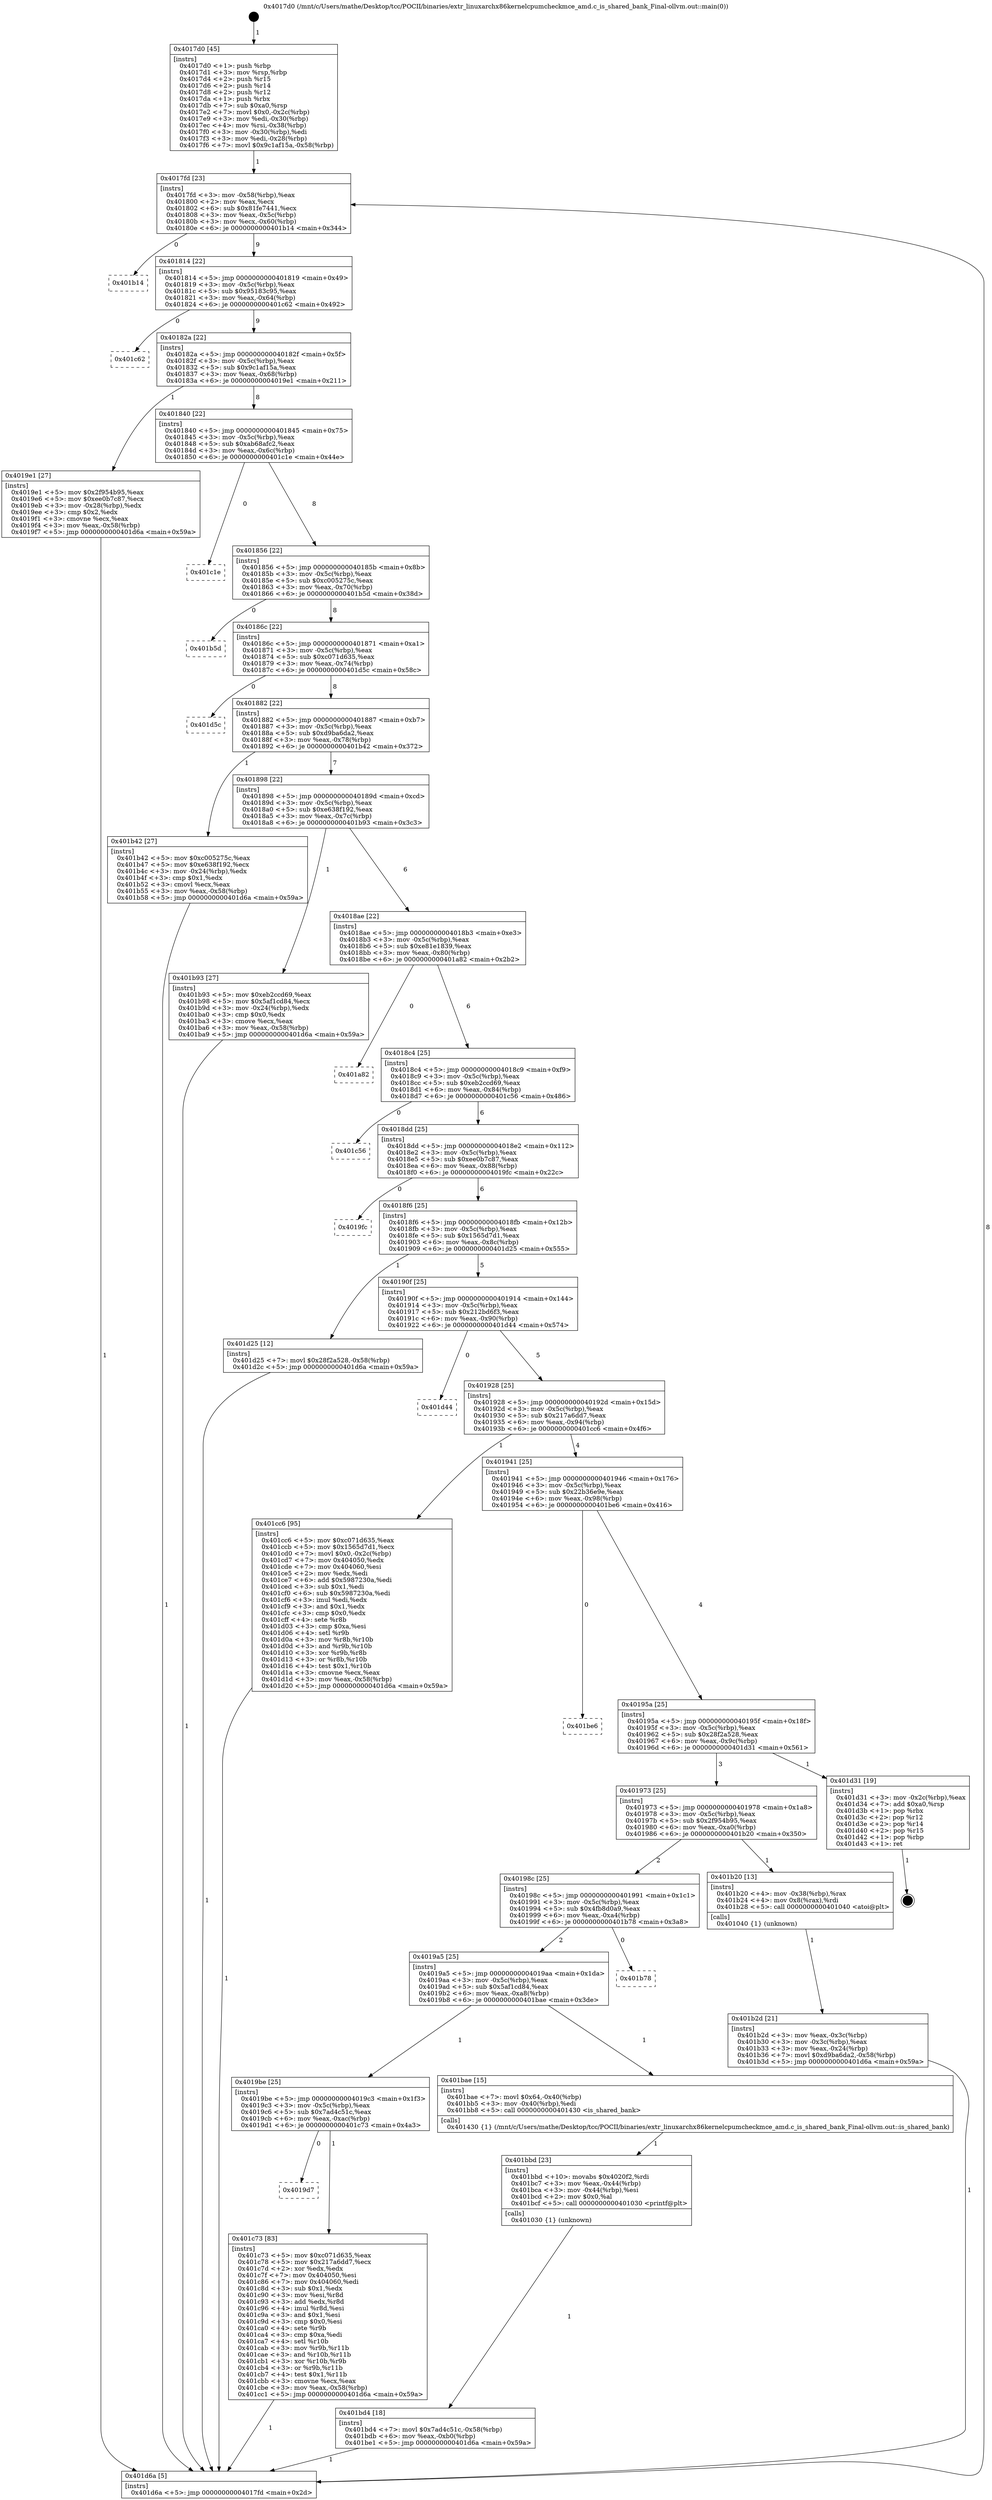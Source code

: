 digraph "0x4017d0" {
  label = "0x4017d0 (/mnt/c/Users/mathe/Desktop/tcc/POCII/binaries/extr_linuxarchx86kernelcpumcheckmce_amd.c_is_shared_bank_Final-ollvm.out::main(0))"
  labelloc = "t"
  node[shape=record]

  Entry [label="",width=0.3,height=0.3,shape=circle,fillcolor=black,style=filled]
  "0x4017fd" [label="{
     0x4017fd [23]\l
     | [instrs]\l
     &nbsp;&nbsp;0x4017fd \<+3\>: mov -0x58(%rbp),%eax\l
     &nbsp;&nbsp;0x401800 \<+2\>: mov %eax,%ecx\l
     &nbsp;&nbsp;0x401802 \<+6\>: sub $0x81fe7441,%ecx\l
     &nbsp;&nbsp;0x401808 \<+3\>: mov %eax,-0x5c(%rbp)\l
     &nbsp;&nbsp;0x40180b \<+3\>: mov %ecx,-0x60(%rbp)\l
     &nbsp;&nbsp;0x40180e \<+6\>: je 0000000000401b14 \<main+0x344\>\l
  }"]
  "0x401b14" [label="{
     0x401b14\l
  }", style=dashed]
  "0x401814" [label="{
     0x401814 [22]\l
     | [instrs]\l
     &nbsp;&nbsp;0x401814 \<+5\>: jmp 0000000000401819 \<main+0x49\>\l
     &nbsp;&nbsp;0x401819 \<+3\>: mov -0x5c(%rbp),%eax\l
     &nbsp;&nbsp;0x40181c \<+5\>: sub $0x95183c95,%eax\l
     &nbsp;&nbsp;0x401821 \<+3\>: mov %eax,-0x64(%rbp)\l
     &nbsp;&nbsp;0x401824 \<+6\>: je 0000000000401c62 \<main+0x492\>\l
  }"]
  Exit [label="",width=0.3,height=0.3,shape=circle,fillcolor=black,style=filled,peripheries=2]
  "0x401c62" [label="{
     0x401c62\l
  }", style=dashed]
  "0x40182a" [label="{
     0x40182a [22]\l
     | [instrs]\l
     &nbsp;&nbsp;0x40182a \<+5\>: jmp 000000000040182f \<main+0x5f\>\l
     &nbsp;&nbsp;0x40182f \<+3\>: mov -0x5c(%rbp),%eax\l
     &nbsp;&nbsp;0x401832 \<+5\>: sub $0x9c1af15a,%eax\l
     &nbsp;&nbsp;0x401837 \<+3\>: mov %eax,-0x68(%rbp)\l
     &nbsp;&nbsp;0x40183a \<+6\>: je 00000000004019e1 \<main+0x211\>\l
  }"]
  "0x4019d7" [label="{
     0x4019d7\l
  }", style=dashed]
  "0x4019e1" [label="{
     0x4019e1 [27]\l
     | [instrs]\l
     &nbsp;&nbsp;0x4019e1 \<+5\>: mov $0x2f954b95,%eax\l
     &nbsp;&nbsp;0x4019e6 \<+5\>: mov $0xee0b7c87,%ecx\l
     &nbsp;&nbsp;0x4019eb \<+3\>: mov -0x28(%rbp),%edx\l
     &nbsp;&nbsp;0x4019ee \<+3\>: cmp $0x2,%edx\l
     &nbsp;&nbsp;0x4019f1 \<+3\>: cmovne %ecx,%eax\l
     &nbsp;&nbsp;0x4019f4 \<+3\>: mov %eax,-0x58(%rbp)\l
     &nbsp;&nbsp;0x4019f7 \<+5\>: jmp 0000000000401d6a \<main+0x59a\>\l
  }"]
  "0x401840" [label="{
     0x401840 [22]\l
     | [instrs]\l
     &nbsp;&nbsp;0x401840 \<+5\>: jmp 0000000000401845 \<main+0x75\>\l
     &nbsp;&nbsp;0x401845 \<+3\>: mov -0x5c(%rbp),%eax\l
     &nbsp;&nbsp;0x401848 \<+5\>: sub $0xab68afc2,%eax\l
     &nbsp;&nbsp;0x40184d \<+3\>: mov %eax,-0x6c(%rbp)\l
     &nbsp;&nbsp;0x401850 \<+6\>: je 0000000000401c1e \<main+0x44e\>\l
  }"]
  "0x401d6a" [label="{
     0x401d6a [5]\l
     | [instrs]\l
     &nbsp;&nbsp;0x401d6a \<+5\>: jmp 00000000004017fd \<main+0x2d\>\l
  }"]
  "0x4017d0" [label="{
     0x4017d0 [45]\l
     | [instrs]\l
     &nbsp;&nbsp;0x4017d0 \<+1\>: push %rbp\l
     &nbsp;&nbsp;0x4017d1 \<+3\>: mov %rsp,%rbp\l
     &nbsp;&nbsp;0x4017d4 \<+2\>: push %r15\l
     &nbsp;&nbsp;0x4017d6 \<+2\>: push %r14\l
     &nbsp;&nbsp;0x4017d8 \<+2\>: push %r12\l
     &nbsp;&nbsp;0x4017da \<+1\>: push %rbx\l
     &nbsp;&nbsp;0x4017db \<+7\>: sub $0xa0,%rsp\l
     &nbsp;&nbsp;0x4017e2 \<+7\>: movl $0x0,-0x2c(%rbp)\l
     &nbsp;&nbsp;0x4017e9 \<+3\>: mov %edi,-0x30(%rbp)\l
     &nbsp;&nbsp;0x4017ec \<+4\>: mov %rsi,-0x38(%rbp)\l
     &nbsp;&nbsp;0x4017f0 \<+3\>: mov -0x30(%rbp),%edi\l
     &nbsp;&nbsp;0x4017f3 \<+3\>: mov %edi,-0x28(%rbp)\l
     &nbsp;&nbsp;0x4017f6 \<+7\>: movl $0x9c1af15a,-0x58(%rbp)\l
  }"]
  "0x401c73" [label="{
     0x401c73 [83]\l
     | [instrs]\l
     &nbsp;&nbsp;0x401c73 \<+5\>: mov $0xc071d635,%eax\l
     &nbsp;&nbsp;0x401c78 \<+5\>: mov $0x217a6dd7,%ecx\l
     &nbsp;&nbsp;0x401c7d \<+2\>: xor %edx,%edx\l
     &nbsp;&nbsp;0x401c7f \<+7\>: mov 0x404050,%esi\l
     &nbsp;&nbsp;0x401c86 \<+7\>: mov 0x404060,%edi\l
     &nbsp;&nbsp;0x401c8d \<+3\>: sub $0x1,%edx\l
     &nbsp;&nbsp;0x401c90 \<+3\>: mov %esi,%r8d\l
     &nbsp;&nbsp;0x401c93 \<+3\>: add %edx,%r8d\l
     &nbsp;&nbsp;0x401c96 \<+4\>: imul %r8d,%esi\l
     &nbsp;&nbsp;0x401c9a \<+3\>: and $0x1,%esi\l
     &nbsp;&nbsp;0x401c9d \<+3\>: cmp $0x0,%esi\l
     &nbsp;&nbsp;0x401ca0 \<+4\>: sete %r9b\l
     &nbsp;&nbsp;0x401ca4 \<+3\>: cmp $0xa,%edi\l
     &nbsp;&nbsp;0x401ca7 \<+4\>: setl %r10b\l
     &nbsp;&nbsp;0x401cab \<+3\>: mov %r9b,%r11b\l
     &nbsp;&nbsp;0x401cae \<+3\>: and %r10b,%r11b\l
     &nbsp;&nbsp;0x401cb1 \<+3\>: xor %r10b,%r9b\l
     &nbsp;&nbsp;0x401cb4 \<+3\>: or %r9b,%r11b\l
     &nbsp;&nbsp;0x401cb7 \<+4\>: test $0x1,%r11b\l
     &nbsp;&nbsp;0x401cbb \<+3\>: cmovne %ecx,%eax\l
     &nbsp;&nbsp;0x401cbe \<+3\>: mov %eax,-0x58(%rbp)\l
     &nbsp;&nbsp;0x401cc1 \<+5\>: jmp 0000000000401d6a \<main+0x59a\>\l
  }"]
  "0x401c1e" [label="{
     0x401c1e\l
  }", style=dashed]
  "0x401856" [label="{
     0x401856 [22]\l
     | [instrs]\l
     &nbsp;&nbsp;0x401856 \<+5\>: jmp 000000000040185b \<main+0x8b\>\l
     &nbsp;&nbsp;0x40185b \<+3\>: mov -0x5c(%rbp),%eax\l
     &nbsp;&nbsp;0x40185e \<+5\>: sub $0xc005275c,%eax\l
     &nbsp;&nbsp;0x401863 \<+3\>: mov %eax,-0x70(%rbp)\l
     &nbsp;&nbsp;0x401866 \<+6\>: je 0000000000401b5d \<main+0x38d\>\l
  }"]
  "0x401bd4" [label="{
     0x401bd4 [18]\l
     | [instrs]\l
     &nbsp;&nbsp;0x401bd4 \<+7\>: movl $0x7ad4c51c,-0x58(%rbp)\l
     &nbsp;&nbsp;0x401bdb \<+6\>: mov %eax,-0xb0(%rbp)\l
     &nbsp;&nbsp;0x401be1 \<+5\>: jmp 0000000000401d6a \<main+0x59a\>\l
  }"]
  "0x401b5d" [label="{
     0x401b5d\l
  }", style=dashed]
  "0x40186c" [label="{
     0x40186c [22]\l
     | [instrs]\l
     &nbsp;&nbsp;0x40186c \<+5\>: jmp 0000000000401871 \<main+0xa1\>\l
     &nbsp;&nbsp;0x401871 \<+3\>: mov -0x5c(%rbp),%eax\l
     &nbsp;&nbsp;0x401874 \<+5\>: sub $0xc071d635,%eax\l
     &nbsp;&nbsp;0x401879 \<+3\>: mov %eax,-0x74(%rbp)\l
     &nbsp;&nbsp;0x40187c \<+6\>: je 0000000000401d5c \<main+0x58c\>\l
  }"]
  "0x401bbd" [label="{
     0x401bbd [23]\l
     | [instrs]\l
     &nbsp;&nbsp;0x401bbd \<+10\>: movabs $0x4020f2,%rdi\l
     &nbsp;&nbsp;0x401bc7 \<+3\>: mov %eax,-0x44(%rbp)\l
     &nbsp;&nbsp;0x401bca \<+3\>: mov -0x44(%rbp),%esi\l
     &nbsp;&nbsp;0x401bcd \<+2\>: mov $0x0,%al\l
     &nbsp;&nbsp;0x401bcf \<+5\>: call 0000000000401030 \<printf@plt\>\l
     | [calls]\l
     &nbsp;&nbsp;0x401030 \{1\} (unknown)\l
  }"]
  "0x401d5c" [label="{
     0x401d5c\l
  }", style=dashed]
  "0x401882" [label="{
     0x401882 [22]\l
     | [instrs]\l
     &nbsp;&nbsp;0x401882 \<+5\>: jmp 0000000000401887 \<main+0xb7\>\l
     &nbsp;&nbsp;0x401887 \<+3\>: mov -0x5c(%rbp),%eax\l
     &nbsp;&nbsp;0x40188a \<+5\>: sub $0xd9ba6da2,%eax\l
     &nbsp;&nbsp;0x40188f \<+3\>: mov %eax,-0x78(%rbp)\l
     &nbsp;&nbsp;0x401892 \<+6\>: je 0000000000401b42 \<main+0x372\>\l
  }"]
  "0x4019be" [label="{
     0x4019be [25]\l
     | [instrs]\l
     &nbsp;&nbsp;0x4019be \<+5\>: jmp 00000000004019c3 \<main+0x1f3\>\l
     &nbsp;&nbsp;0x4019c3 \<+3\>: mov -0x5c(%rbp),%eax\l
     &nbsp;&nbsp;0x4019c6 \<+5\>: sub $0x7ad4c51c,%eax\l
     &nbsp;&nbsp;0x4019cb \<+6\>: mov %eax,-0xac(%rbp)\l
     &nbsp;&nbsp;0x4019d1 \<+6\>: je 0000000000401c73 \<main+0x4a3\>\l
  }"]
  "0x401b42" [label="{
     0x401b42 [27]\l
     | [instrs]\l
     &nbsp;&nbsp;0x401b42 \<+5\>: mov $0xc005275c,%eax\l
     &nbsp;&nbsp;0x401b47 \<+5\>: mov $0xe638f192,%ecx\l
     &nbsp;&nbsp;0x401b4c \<+3\>: mov -0x24(%rbp),%edx\l
     &nbsp;&nbsp;0x401b4f \<+3\>: cmp $0x1,%edx\l
     &nbsp;&nbsp;0x401b52 \<+3\>: cmovl %ecx,%eax\l
     &nbsp;&nbsp;0x401b55 \<+3\>: mov %eax,-0x58(%rbp)\l
     &nbsp;&nbsp;0x401b58 \<+5\>: jmp 0000000000401d6a \<main+0x59a\>\l
  }"]
  "0x401898" [label="{
     0x401898 [22]\l
     | [instrs]\l
     &nbsp;&nbsp;0x401898 \<+5\>: jmp 000000000040189d \<main+0xcd\>\l
     &nbsp;&nbsp;0x40189d \<+3\>: mov -0x5c(%rbp),%eax\l
     &nbsp;&nbsp;0x4018a0 \<+5\>: sub $0xe638f192,%eax\l
     &nbsp;&nbsp;0x4018a5 \<+3\>: mov %eax,-0x7c(%rbp)\l
     &nbsp;&nbsp;0x4018a8 \<+6\>: je 0000000000401b93 \<main+0x3c3\>\l
  }"]
  "0x401bae" [label="{
     0x401bae [15]\l
     | [instrs]\l
     &nbsp;&nbsp;0x401bae \<+7\>: movl $0x64,-0x40(%rbp)\l
     &nbsp;&nbsp;0x401bb5 \<+3\>: mov -0x40(%rbp),%edi\l
     &nbsp;&nbsp;0x401bb8 \<+5\>: call 0000000000401430 \<is_shared_bank\>\l
     | [calls]\l
     &nbsp;&nbsp;0x401430 \{1\} (/mnt/c/Users/mathe/Desktop/tcc/POCII/binaries/extr_linuxarchx86kernelcpumcheckmce_amd.c_is_shared_bank_Final-ollvm.out::is_shared_bank)\l
  }"]
  "0x401b93" [label="{
     0x401b93 [27]\l
     | [instrs]\l
     &nbsp;&nbsp;0x401b93 \<+5\>: mov $0xeb2ccd69,%eax\l
     &nbsp;&nbsp;0x401b98 \<+5\>: mov $0x5af1cd84,%ecx\l
     &nbsp;&nbsp;0x401b9d \<+3\>: mov -0x24(%rbp),%edx\l
     &nbsp;&nbsp;0x401ba0 \<+3\>: cmp $0x0,%edx\l
     &nbsp;&nbsp;0x401ba3 \<+3\>: cmove %ecx,%eax\l
     &nbsp;&nbsp;0x401ba6 \<+3\>: mov %eax,-0x58(%rbp)\l
     &nbsp;&nbsp;0x401ba9 \<+5\>: jmp 0000000000401d6a \<main+0x59a\>\l
  }"]
  "0x4018ae" [label="{
     0x4018ae [22]\l
     | [instrs]\l
     &nbsp;&nbsp;0x4018ae \<+5\>: jmp 00000000004018b3 \<main+0xe3\>\l
     &nbsp;&nbsp;0x4018b3 \<+3\>: mov -0x5c(%rbp),%eax\l
     &nbsp;&nbsp;0x4018b6 \<+5\>: sub $0xe81e1839,%eax\l
     &nbsp;&nbsp;0x4018bb \<+3\>: mov %eax,-0x80(%rbp)\l
     &nbsp;&nbsp;0x4018be \<+6\>: je 0000000000401a82 \<main+0x2b2\>\l
  }"]
  "0x4019a5" [label="{
     0x4019a5 [25]\l
     | [instrs]\l
     &nbsp;&nbsp;0x4019a5 \<+5\>: jmp 00000000004019aa \<main+0x1da\>\l
     &nbsp;&nbsp;0x4019aa \<+3\>: mov -0x5c(%rbp),%eax\l
     &nbsp;&nbsp;0x4019ad \<+5\>: sub $0x5af1cd84,%eax\l
     &nbsp;&nbsp;0x4019b2 \<+6\>: mov %eax,-0xa8(%rbp)\l
     &nbsp;&nbsp;0x4019b8 \<+6\>: je 0000000000401bae \<main+0x3de\>\l
  }"]
  "0x401a82" [label="{
     0x401a82\l
  }", style=dashed]
  "0x4018c4" [label="{
     0x4018c4 [25]\l
     | [instrs]\l
     &nbsp;&nbsp;0x4018c4 \<+5\>: jmp 00000000004018c9 \<main+0xf9\>\l
     &nbsp;&nbsp;0x4018c9 \<+3\>: mov -0x5c(%rbp),%eax\l
     &nbsp;&nbsp;0x4018cc \<+5\>: sub $0xeb2ccd69,%eax\l
     &nbsp;&nbsp;0x4018d1 \<+6\>: mov %eax,-0x84(%rbp)\l
     &nbsp;&nbsp;0x4018d7 \<+6\>: je 0000000000401c56 \<main+0x486\>\l
  }"]
  "0x401b78" [label="{
     0x401b78\l
  }", style=dashed]
  "0x401c56" [label="{
     0x401c56\l
  }", style=dashed]
  "0x4018dd" [label="{
     0x4018dd [25]\l
     | [instrs]\l
     &nbsp;&nbsp;0x4018dd \<+5\>: jmp 00000000004018e2 \<main+0x112\>\l
     &nbsp;&nbsp;0x4018e2 \<+3\>: mov -0x5c(%rbp),%eax\l
     &nbsp;&nbsp;0x4018e5 \<+5\>: sub $0xee0b7c87,%eax\l
     &nbsp;&nbsp;0x4018ea \<+6\>: mov %eax,-0x88(%rbp)\l
     &nbsp;&nbsp;0x4018f0 \<+6\>: je 00000000004019fc \<main+0x22c\>\l
  }"]
  "0x401b2d" [label="{
     0x401b2d [21]\l
     | [instrs]\l
     &nbsp;&nbsp;0x401b2d \<+3\>: mov %eax,-0x3c(%rbp)\l
     &nbsp;&nbsp;0x401b30 \<+3\>: mov -0x3c(%rbp),%eax\l
     &nbsp;&nbsp;0x401b33 \<+3\>: mov %eax,-0x24(%rbp)\l
     &nbsp;&nbsp;0x401b36 \<+7\>: movl $0xd9ba6da2,-0x58(%rbp)\l
     &nbsp;&nbsp;0x401b3d \<+5\>: jmp 0000000000401d6a \<main+0x59a\>\l
  }"]
  "0x4019fc" [label="{
     0x4019fc\l
  }", style=dashed]
  "0x4018f6" [label="{
     0x4018f6 [25]\l
     | [instrs]\l
     &nbsp;&nbsp;0x4018f6 \<+5\>: jmp 00000000004018fb \<main+0x12b\>\l
     &nbsp;&nbsp;0x4018fb \<+3\>: mov -0x5c(%rbp),%eax\l
     &nbsp;&nbsp;0x4018fe \<+5\>: sub $0x1565d7d1,%eax\l
     &nbsp;&nbsp;0x401903 \<+6\>: mov %eax,-0x8c(%rbp)\l
     &nbsp;&nbsp;0x401909 \<+6\>: je 0000000000401d25 \<main+0x555\>\l
  }"]
  "0x40198c" [label="{
     0x40198c [25]\l
     | [instrs]\l
     &nbsp;&nbsp;0x40198c \<+5\>: jmp 0000000000401991 \<main+0x1c1\>\l
     &nbsp;&nbsp;0x401991 \<+3\>: mov -0x5c(%rbp),%eax\l
     &nbsp;&nbsp;0x401994 \<+5\>: sub $0x4fb8d0a9,%eax\l
     &nbsp;&nbsp;0x401999 \<+6\>: mov %eax,-0xa4(%rbp)\l
     &nbsp;&nbsp;0x40199f \<+6\>: je 0000000000401b78 \<main+0x3a8\>\l
  }"]
  "0x401d25" [label="{
     0x401d25 [12]\l
     | [instrs]\l
     &nbsp;&nbsp;0x401d25 \<+7\>: movl $0x28f2a528,-0x58(%rbp)\l
     &nbsp;&nbsp;0x401d2c \<+5\>: jmp 0000000000401d6a \<main+0x59a\>\l
  }"]
  "0x40190f" [label="{
     0x40190f [25]\l
     | [instrs]\l
     &nbsp;&nbsp;0x40190f \<+5\>: jmp 0000000000401914 \<main+0x144\>\l
     &nbsp;&nbsp;0x401914 \<+3\>: mov -0x5c(%rbp),%eax\l
     &nbsp;&nbsp;0x401917 \<+5\>: sub $0x212bd6f3,%eax\l
     &nbsp;&nbsp;0x40191c \<+6\>: mov %eax,-0x90(%rbp)\l
     &nbsp;&nbsp;0x401922 \<+6\>: je 0000000000401d44 \<main+0x574\>\l
  }"]
  "0x401b20" [label="{
     0x401b20 [13]\l
     | [instrs]\l
     &nbsp;&nbsp;0x401b20 \<+4\>: mov -0x38(%rbp),%rax\l
     &nbsp;&nbsp;0x401b24 \<+4\>: mov 0x8(%rax),%rdi\l
     &nbsp;&nbsp;0x401b28 \<+5\>: call 0000000000401040 \<atoi@plt\>\l
     | [calls]\l
     &nbsp;&nbsp;0x401040 \{1\} (unknown)\l
  }"]
  "0x401d44" [label="{
     0x401d44\l
  }", style=dashed]
  "0x401928" [label="{
     0x401928 [25]\l
     | [instrs]\l
     &nbsp;&nbsp;0x401928 \<+5\>: jmp 000000000040192d \<main+0x15d\>\l
     &nbsp;&nbsp;0x40192d \<+3\>: mov -0x5c(%rbp),%eax\l
     &nbsp;&nbsp;0x401930 \<+5\>: sub $0x217a6dd7,%eax\l
     &nbsp;&nbsp;0x401935 \<+6\>: mov %eax,-0x94(%rbp)\l
     &nbsp;&nbsp;0x40193b \<+6\>: je 0000000000401cc6 \<main+0x4f6\>\l
  }"]
  "0x401973" [label="{
     0x401973 [25]\l
     | [instrs]\l
     &nbsp;&nbsp;0x401973 \<+5\>: jmp 0000000000401978 \<main+0x1a8\>\l
     &nbsp;&nbsp;0x401978 \<+3\>: mov -0x5c(%rbp),%eax\l
     &nbsp;&nbsp;0x40197b \<+5\>: sub $0x2f954b95,%eax\l
     &nbsp;&nbsp;0x401980 \<+6\>: mov %eax,-0xa0(%rbp)\l
     &nbsp;&nbsp;0x401986 \<+6\>: je 0000000000401b20 \<main+0x350\>\l
  }"]
  "0x401cc6" [label="{
     0x401cc6 [95]\l
     | [instrs]\l
     &nbsp;&nbsp;0x401cc6 \<+5\>: mov $0xc071d635,%eax\l
     &nbsp;&nbsp;0x401ccb \<+5\>: mov $0x1565d7d1,%ecx\l
     &nbsp;&nbsp;0x401cd0 \<+7\>: movl $0x0,-0x2c(%rbp)\l
     &nbsp;&nbsp;0x401cd7 \<+7\>: mov 0x404050,%edx\l
     &nbsp;&nbsp;0x401cde \<+7\>: mov 0x404060,%esi\l
     &nbsp;&nbsp;0x401ce5 \<+2\>: mov %edx,%edi\l
     &nbsp;&nbsp;0x401ce7 \<+6\>: add $0x5987230a,%edi\l
     &nbsp;&nbsp;0x401ced \<+3\>: sub $0x1,%edi\l
     &nbsp;&nbsp;0x401cf0 \<+6\>: sub $0x5987230a,%edi\l
     &nbsp;&nbsp;0x401cf6 \<+3\>: imul %edi,%edx\l
     &nbsp;&nbsp;0x401cf9 \<+3\>: and $0x1,%edx\l
     &nbsp;&nbsp;0x401cfc \<+3\>: cmp $0x0,%edx\l
     &nbsp;&nbsp;0x401cff \<+4\>: sete %r8b\l
     &nbsp;&nbsp;0x401d03 \<+3\>: cmp $0xa,%esi\l
     &nbsp;&nbsp;0x401d06 \<+4\>: setl %r9b\l
     &nbsp;&nbsp;0x401d0a \<+3\>: mov %r8b,%r10b\l
     &nbsp;&nbsp;0x401d0d \<+3\>: and %r9b,%r10b\l
     &nbsp;&nbsp;0x401d10 \<+3\>: xor %r9b,%r8b\l
     &nbsp;&nbsp;0x401d13 \<+3\>: or %r8b,%r10b\l
     &nbsp;&nbsp;0x401d16 \<+4\>: test $0x1,%r10b\l
     &nbsp;&nbsp;0x401d1a \<+3\>: cmovne %ecx,%eax\l
     &nbsp;&nbsp;0x401d1d \<+3\>: mov %eax,-0x58(%rbp)\l
     &nbsp;&nbsp;0x401d20 \<+5\>: jmp 0000000000401d6a \<main+0x59a\>\l
  }"]
  "0x401941" [label="{
     0x401941 [25]\l
     | [instrs]\l
     &nbsp;&nbsp;0x401941 \<+5\>: jmp 0000000000401946 \<main+0x176\>\l
     &nbsp;&nbsp;0x401946 \<+3\>: mov -0x5c(%rbp),%eax\l
     &nbsp;&nbsp;0x401949 \<+5\>: sub $0x22b36e9e,%eax\l
     &nbsp;&nbsp;0x40194e \<+6\>: mov %eax,-0x98(%rbp)\l
     &nbsp;&nbsp;0x401954 \<+6\>: je 0000000000401be6 \<main+0x416\>\l
  }"]
  "0x401d31" [label="{
     0x401d31 [19]\l
     | [instrs]\l
     &nbsp;&nbsp;0x401d31 \<+3\>: mov -0x2c(%rbp),%eax\l
     &nbsp;&nbsp;0x401d34 \<+7\>: add $0xa0,%rsp\l
     &nbsp;&nbsp;0x401d3b \<+1\>: pop %rbx\l
     &nbsp;&nbsp;0x401d3c \<+2\>: pop %r12\l
     &nbsp;&nbsp;0x401d3e \<+2\>: pop %r14\l
     &nbsp;&nbsp;0x401d40 \<+2\>: pop %r15\l
     &nbsp;&nbsp;0x401d42 \<+1\>: pop %rbp\l
     &nbsp;&nbsp;0x401d43 \<+1\>: ret\l
  }"]
  "0x401be6" [label="{
     0x401be6\l
  }", style=dashed]
  "0x40195a" [label="{
     0x40195a [25]\l
     | [instrs]\l
     &nbsp;&nbsp;0x40195a \<+5\>: jmp 000000000040195f \<main+0x18f\>\l
     &nbsp;&nbsp;0x40195f \<+3\>: mov -0x5c(%rbp),%eax\l
     &nbsp;&nbsp;0x401962 \<+5\>: sub $0x28f2a528,%eax\l
     &nbsp;&nbsp;0x401967 \<+6\>: mov %eax,-0x9c(%rbp)\l
     &nbsp;&nbsp;0x40196d \<+6\>: je 0000000000401d31 \<main+0x561\>\l
  }"]
  Entry -> "0x4017d0" [label=" 1"]
  "0x4017fd" -> "0x401b14" [label=" 0"]
  "0x4017fd" -> "0x401814" [label=" 9"]
  "0x401d31" -> Exit [label=" 1"]
  "0x401814" -> "0x401c62" [label=" 0"]
  "0x401814" -> "0x40182a" [label=" 9"]
  "0x401d25" -> "0x401d6a" [label=" 1"]
  "0x40182a" -> "0x4019e1" [label=" 1"]
  "0x40182a" -> "0x401840" [label=" 8"]
  "0x4019e1" -> "0x401d6a" [label=" 1"]
  "0x4017d0" -> "0x4017fd" [label=" 1"]
  "0x401d6a" -> "0x4017fd" [label=" 8"]
  "0x401cc6" -> "0x401d6a" [label=" 1"]
  "0x401840" -> "0x401c1e" [label=" 0"]
  "0x401840" -> "0x401856" [label=" 8"]
  "0x401c73" -> "0x401d6a" [label=" 1"]
  "0x401856" -> "0x401b5d" [label=" 0"]
  "0x401856" -> "0x40186c" [label=" 8"]
  "0x4019be" -> "0x401c73" [label=" 1"]
  "0x40186c" -> "0x401d5c" [label=" 0"]
  "0x40186c" -> "0x401882" [label=" 8"]
  "0x4019be" -> "0x4019d7" [label=" 0"]
  "0x401882" -> "0x401b42" [label=" 1"]
  "0x401882" -> "0x401898" [label=" 7"]
  "0x401bd4" -> "0x401d6a" [label=" 1"]
  "0x401898" -> "0x401b93" [label=" 1"]
  "0x401898" -> "0x4018ae" [label=" 6"]
  "0x401bbd" -> "0x401bd4" [label=" 1"]
  "0x4018ae" -> "0x401a82" [label=" 0"]
  "0x4018ae" -> "0x4018c4" [label=" 6"]
  "0x4019a5" -> "0x4019be" [label=" 1"]
  "0x4018c4" -> "0x401c56" [label=" 0"]
  "0x4018c4" -> "0x4018dd" [label=" 6"]
  "0x4019a5" -> "0x401bae" [label=" 1"]
  "0x4018dd" -> "0x4019fc" [label=" 0"]
  "0x4018dd" -> "0x4018f6" [label=" 6"]
  "0x40198c" -> "0x4019a5" [label=" 2"]
  "0x4018f6" -> "0x401d25" [label=" 1"]
  "0x4018f6" -> "0x40190f" [label=" 5"]
  "0x40198c" -> "0x401b78" [label=" 0"]
  "0x40190f" -> "0x401d44" [label=" 0"]
  "0x40190f" -> "0x401928" [label=" 5"]
  "0x401bae" -> "0x401bbd" [label=" 1"]
  "0x401928" -> "0x401cc6" [label=" 1"]
  "0x401928" -> "0x401941" [label=" 4"]
  "0x401b42" -> "0x401d6a" [label=" 1"]
  "0x401941" -> "0x401be6" [label=" 0"]
  "0x401941" -> "0x40195a" [label=" 4"]
  "0x401b2d" -> "0x401d6a" [label=" 1"]
  "0x40195a" -> "0x401d31" [label=" 1"]
  "0x40195a" -> "0x401973" [label=" 3"]
  "0x401b93" -> "0x401d6a" [label=" 1"]
  "0x401973" -> "0x401b20" [label=" 1"]
  "0x401973" -> "0x40198c" [label=" 2"]
  "0x401b20" -> "0x401b2d" [label=" 1"]
}
